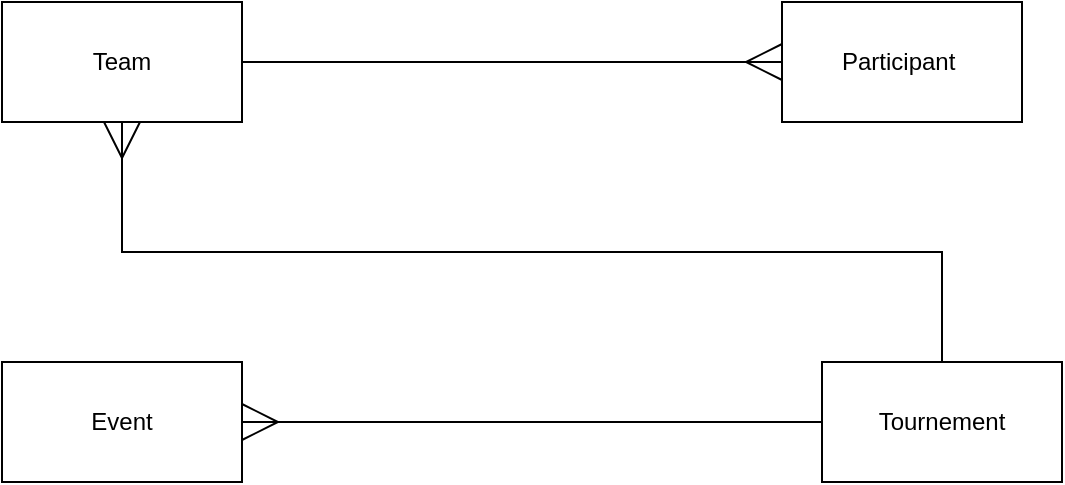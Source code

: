 <mxfile version="14.7.7" type="google"><diagram id="V67t3VlNMMcI3GmcVp78" name="Page-1"><mxGraphModel dx="782" dy="436" grid="1" gridSize="10" guides="1" tooltips="1" connect="1" arrows="1" fold="1" page="1" pageScale="1" pageWidth="850" pageHeight="1100" math="0" shadow="0"><root><mxCell id="0"/><mxCell id="1" parent="0"/><mxCell id="fFlGb-sOEuBLlm-fv9fC-7" style="edgeStyle=orthogonalEdgeStyle;rounded=0;orthogonalLoop=1;jettySize=auto;html=1;exitX=0.5;exitY=1;exitDx=0;exitDy=0;entryX=0.5;entryY=0;entryDx=0;entryDy=0;endArrow=none;endFill=0;startSize=16;endSize=16;startArrow=ERmany;startFill=0;" parent="1" source="fFlGb-sOEuBLlm-fv9fC-1" target="fFlGb-sOEuBLlm-fv9fC-4" edge="1"><mxGeometry relative="1" as="geometry"/></mxCell><mxCell id="fFlGb-sOEuBLlm-fv9fC-1" value="Team" style="rounded=0;whiteSpace=wrap;html=1;" parent="1" vertex="1"><mxGeometry x="110" y="70" width="120" height="60" as="geometry"/></mxCell><mxCell id="fFlGb-sOEuBLlm-fv9fC-6" style="edgeStyle=orthogonalEdgeStyle;rounded=0;orthogonalLoop=1;jettySize=auto;html=1;exitX=0;exitY=0.5;exitDx=0;exitDy=0;entryX=1;entryY=0.5;entryDx=0;entryDy=0;endArrow=none;endFill=0;startSize=16;endSize=16;startArrow=ERmany;startFill=0;" parent="1" source="fFlGb-sOEuBLlm-fv9fC-2" target="fFlGb-sOEuBLlm-fv9fC-1" edge="1"><mxGeometry relative="1" as="geometry"/></mxCell><mxCell id="fFlGb-sOEuBLlm-fv9fC-2" value="Participant&amp;nbsp;" style="rounded=0;whiteSpace=wrap;html=1;" parent="1" vertex="1"><mxGeometry x="500" y="70" width="120" height="60" as="geometry"/></mxCell><mxCell id="fFlGb-sOEuBLlm-fv9fC-3" value="Event" style="rounded=0;whiteSpace=wrap;html=1;" parent="1" vertex="1"><mxGeometry x="110" y="250" width="120" height="60" as="geometry"/></mxCell><mxCell id="fFlGb-sOEuBLlm-fv9fC-5" style="edgeStyle=orthogonalEdgeStyle;rounded=0;orthogonalLoop=1;jettySize=auto;html=1;exitX=0;exitY=0.5;exitDx=0;exitDy=0;entryX=1;entryY=0.5;entryDx=0;entryDy=0;endArrow=ERmany;endFill=0;startSize=16;endSize=16;" parent="1" source="fFlGb-sOEuBLlm-fv9fC-4" target="fFlGb-sOEuBLlm-fv9fC-3" edge="1"><mxGeometry relative="1" as="geometry"/></mxCell><mxCell id="fFlGb-sOEuBLlm-fv9fC-4" value="Tournement" style="rounded=0;whiteSpace=wrap;html=1;" parent="1" vertex="1"><mxGeometry x="520" y="250" width="120" height="60" as="geometry"/></mxCell></root></mxGraphModel></diagram></mxfile>